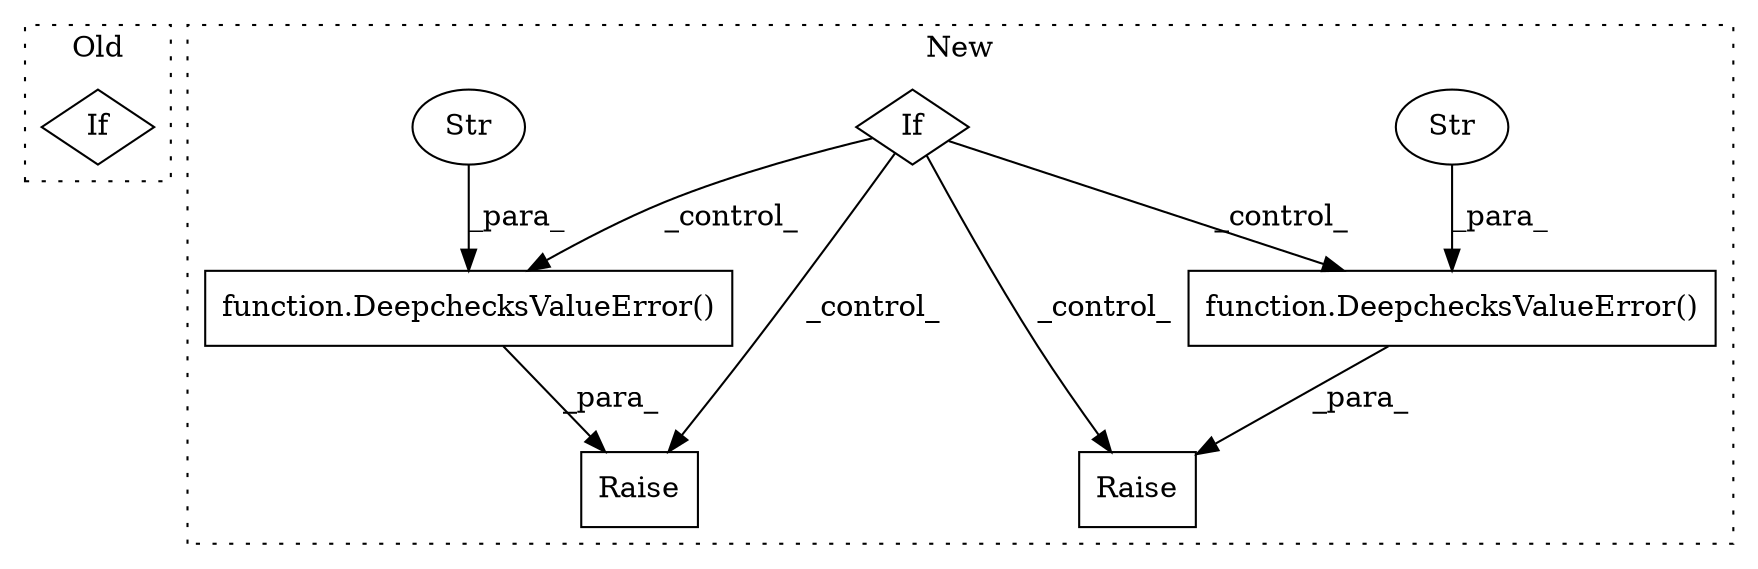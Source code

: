 digraph G {
subgraph cluster0 {
1 [label="If" a="96" s="4019" l="3" shape="diamond"];
label = "Old";
style="dotted";
}
subgraph cluster1 {
2 [label="function.DeepchecksValueError()" a="75" s="3654,3800" l="21,1" shape="box"];
3 [label="Raise" a="91" s="3648" l="6" shape="box"];
4 [label="Str" a="66" s="3675" l="125" shape="ellipse"];
5 [label="If" a="96" s="3446" l="3" shape="diamond"];
6 [label="function.DeepchecksValueError()" a="75" s="4001,4192" l="21,1" shape="box"];
7 [label="Str" a="66" s="4022" l="170" shape="ellipse"];
8 [label="Raise" a="91" s="3995" l="6" shape="box"];
label = "New";
style="dotted";
}
2 -> 3 [label="_para_"];
4 -> 2 [label="_para_"];
5 -> 8 [label="_control_"];
5 -> 6 [label="_control_"];
5 -> 2 [label="_control_"];
5 -> 3 [label="_control_"];
6 -> 8 [label="_para_"];
7 -> 6 [label="_para_"];
}